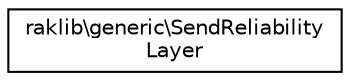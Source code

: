 digraph "Graphical Class Hierarchy"
{
 // INTERACTIVE_SVG=YES
 // LATEX_PDF_SIZE
  edge [fontname="Helvetica",fontsize="10",labelfontname="Helvetica",labelfontsize="10"];
  node [fontname="Helvetica",fontsize="10",shape=record];
  rankdir="LR";
  Node0 [label="raklib\\generic\\SendReliability\lLayer",height=0.2,width=0.4,color="black", fillcolor="white", style="filled",URL="$d8/dc9/classraklib_1_1generic_1_1_send_reliability_layer.html",tooltip=" "];
}
